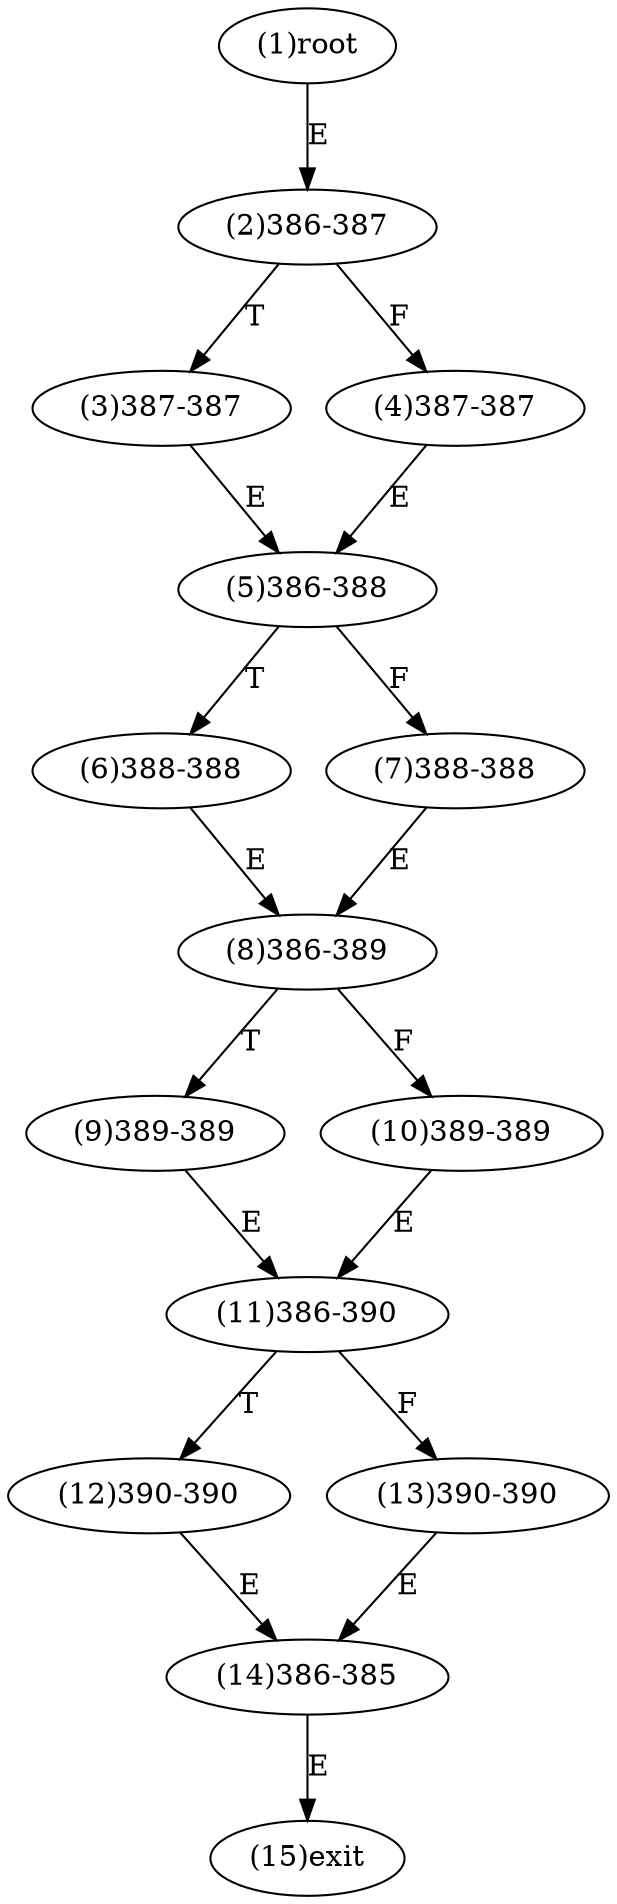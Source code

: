 digraph "" { 
1[ label="(1)root"];
2[ label="(2)386-387"];
3[ label="(3)387-387"];
4[ label="(4)387-387"];
5[ label="(5)386-388"];
6[ label="(6)388-388"];
7[ label="(7)388-388"];
8[ label="(8)386-389"];
9[ label="(9)389-389"];
10[ label="(10)389-389"];
11[ label="(11)386-390"];
12[ label="(12)390-390"];
13[ label="(13)390-390"];
14[ label="(14)386-385"];
15[ label="(15)exit"];
1->2[ label="E"];
2->4[ label="F"];
2->3[ label="T"];
3->5[ label="E"];
4->5[ label="E"];
5->7[ label="F"];
5->6[ label="T"];
6->8[ label="E"];
7->8[ label="E"];
8->10[ label="F"];
8->9[ label="T"];
9->11[ label="E"];
10->11[ label="E"];
11->13[ label="F"];
11->12[ label="T"];
12->14[ label="E"];
13->14[ label="E"];
14->15[ label="E"];
}